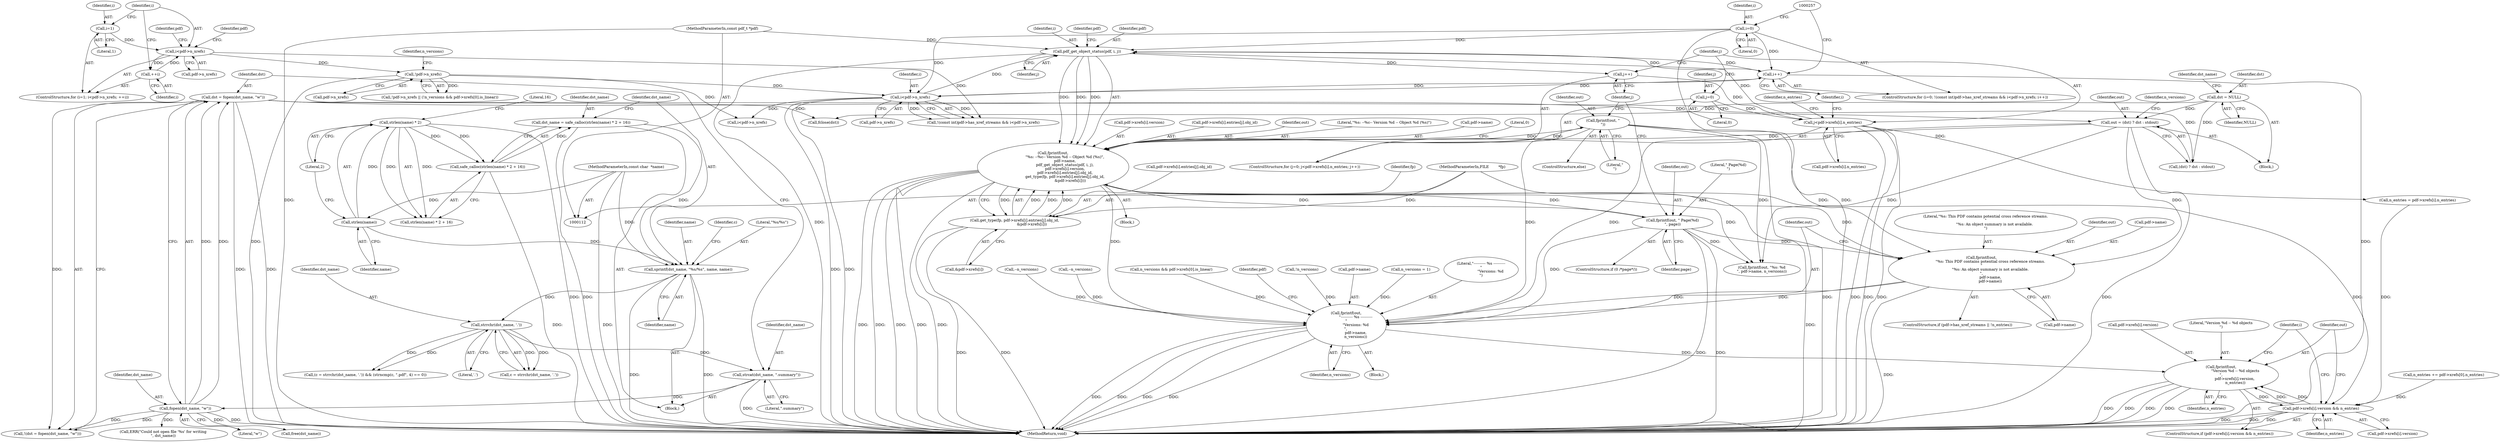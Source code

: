 digraph "0_pdfresurrect_0c4120fffa3dffe97b95c486a120eded82afe8a6_9@API" {
"1000362" [label="(Call,fprintf(out,\n               \"%s: This PDF contains potential cross reference streams.\n\"\n               \"%s: An object summary is not available.\n\",\n               pdf->name,\n               pdf->name))"];
"1000346" [label="(Call,fprintf(out, \"\n\"))"];
"1000292" [label="(Call,fprintf(out,\n                    \"%s: --%c-- Version %d -- Object %d (%s)\",\n                    pdf->name,\n                    pdf_get_object_status(pdf, i, j),\n                    pdf->xrefs[i].version,\n                    pdf->xrefs[i].entries[j].obj_id,\n                    get_type(fp, pdf->xrefs[i].entries[j].obj_id,\n                             &pdf->xrefs[i])))"];
"1000341" [label="(Call,fprintf(out, \" Page(%d)\n\", page))"];
"1000182" [label="(Call,out = (dst) ? dst : stdout)"];
"1000172" [label="(Call,dst = fopen(dst_name, \"w\"))"];
"1000174" [label="(Call,fopen(dst_name, \"w\"))"];
"1000167" [label="(Call,strcat(dst_name, \".summary\"))"];
"1000154" [label="(Call,strrchr(dst_name, '.'))"];
"1000145" [label="(Call,sprintf(dst_name, \"%s/%s\", name, name))"];
"1000136" [label="(Call,dst_name = safe_calloc(strlen(name) * 2 + 16))"];
"1000138" [label="(Call,safe_calloc(strlen(name) * 2 + 16))"];
"1000140" [label="(Call,strlen(name) * 2)"];
"1000141" [label="(Call,strlen(name))"];
"1000115" [label="(MethodParameterIn,const char  *name)"];
"1000127" [label="(Call,dst = NULL)"];
"1000298" [label="(Call,pdf_get_object_status(pdf, i, j))"];
"1000114" [label="(MethodParameterIn,const pdf_t *pdf)"];
"1000261" [label="(Call,i<pdf->n_xrefs)"];
"1000251" [label="(Call,i=0)"];
"1000266" [label="(Call,i++)"];
"1000230" [label="(Call,!pdf->n_xrefs)"];
"1000209" [label="(Call,i<pdf->n_xrefs)"];
"1000206" [label="(Call,i=1)"];
"1000214" [label="(Call,++i)"];
"1000278" [label="(Call,j<pdf->xrefs[i].n_entries)"];
"1000275" [label="(Call,j=0)"];
"1000287" [label="(Call,j++)"];
"1000320" [label="(Call,get_type(fp, pdf->xrefs[i].entries[j].obj_id,\n                             &pdf->xrefs[i]))"];
"1000113" [label="(MethodParameterIn,FILE        *fp)"];
"1000371" [label="(Call,fprintf(out,\n                \"---------- %s ----------\n\"\n                \"Versions: %d\n\", \n                pdf->name,\n                n_versions))"];
"1000440" [label="(Call,fprintf(out,\n                        \"Version %d -- %d objects\n\",\n                        pdf->xrefs[i].version, \n                        n_entries))"];
"1000431" [label="(Call,pdf->xrefs[i].version && n_entries)"];
"1000226" [label="(Call,--n_versions)"];
"1000275" [label="(Call,j=0)"];
"1000137" [label="(Identifier,dst_name)"];
"1000279" [label="(Identifier,j)"];
"1000443" [label="(Call,pdf->xrefs[i].version)"];
"1000277" [label="(Literal,0)"];
"1000252" [label="(Identifier,i)"];
"1000203" [label="(Call,--n_versions)"];
"1000250" [label="(ControlStructure,for (i=0; !(const int)pdf->has_xref_streams && i<pdf->n_xrefs; i++))"];
"1000129" [label="(Identifier,NULL)"];
"1000442" [label="(Literal,\"Version %d -- %d objects\n\")"];
"1000183" [label="(Identifier,out)"];
"1000127" [label="(Call,dst = NULL)"];
"1000364" [label="(Literal,\"%s: This PDF contains potential cross reference streams.\n\"\n               \"%s: An object summary is not available.\n\")"];
"1000302" [label="(Call,pdf->xrefs[i].version)"];
"1000301" [label="(Identifier,j)"];
"1000135" [label="(Block,)"];
"1000432" [label="(Call,pdf->xrefs[i].version)"];
"1000139" [label="(Call,strlen(name) * 2 + 16)"];
"1000371" [label="(Call,fprintf(out,\n                \"---------- %s ----------\n\"\n                \"Versions: %d\n\", \n                pdf->name,\n                n_versions))"];
"1000175" [label="(Identifier,dst_name)"];
"1000298" [label="(Call,pdf_get_object_status(pdf, i, j))"];
"1000362" [label="(Call,fprintf(out,\n               \"%s: This PDF contains potential cross reference streams.\n\"\n               \"%s: An object summary is not available.\n\",\n               pdf->name,\n               pdf->name))"];
"1000450" [label="(Identifier,n_entries)"];
"1000355" [label="(ControlStructure,if (pdf->has_xref_streams || !n_entries))"];
"1000172" [label="(Call,dst = fopen(dst_name, \"w\"))"];
"1000404" [label="(Call,n_entries = pdf->xrefs[i].n_entries)"];
"1000322" [label="(Call,pdf->xrefs[i].entries[j].obj_id)"];
"1000131" [label="(Identifier,dst_name)"];
"1000339" [label="(ControlStructure,if (0 /*page*/))"];
"1000209" [label="(Call,i<pdf->n_xrefs)"];
"1000173" [label="(Identifier,dst)"];
"1000299" [label="(Identifier,pdf)"];
"1000194" [label="(Call,n_versions && pdf->xrefs[0].is_linear)"];
"1000168" [label="(Identifier,dst_name)"];
"1000152" [label="(Call,c = strrchr(dst_name, '.'))"];
"1000253" [label="(Literal,0)"];
"1000115" [label="(MethodParameterIn,const char  *name)"];
"1000381" [label="(Identifier,pdf)"];
"1000333" [label="(Call,&pdf->xrefs[i])"];
"1000230" [label="(Call,!pdf->n_xrefs)"];
"1000439" [label="(Identifier,n_entries)"];
"1000140" [label="(Call,strlen(name) * 2)"];
"1000261" [label="(Call,i<pdf->n_xrefs)"];
"1000138" [label="(Call,safe_calloc(strlen(name) * 2 + 16))"];
"1000341" [label="(Call,fprintf(out, \" Page(%d)\n\", page))"];
"1000144" [label="(Literal,16)"];
"1000229" [label="(Call,!pdf->n_xrefs || (!n_versions && pdf->xrefs[0].is_linear))"];
"1000345" [label="(ControlStructure,else)"];
"1000117" [label="(Block,)"];
"1000189" [label="(Identifier,n_versions)"];
"1000387" [label="(Call,i<pdf->n_xrefs)"];
"1000235" [label="(Call,!n_versions)"];
"1000148" [label="(Identifier,name)"];
"1000153" [label="(Identifier,c)"];
"1000300" [label="(Identifier,i)"];
"1000287" [label="(Call,j++)"];
"1000232" [label="(Identifier,pdf)"];
"1000154" [label="(Call,strrchr(dst_name, '.'))"];
"1000305" [label="(Identifier,pdf)"];
"1000393" [label="(Identifier,i)"];
"1000151" [label="(Call,(c = strrchr(dst_name, '.')) && (strncmp(c, \".pdf\", 4) == 0))"];
"1000169" [label="(Literal,\".summary\")"];
"1000263" [label="(Call,pdf->n_xrefs)"];
"1000143" [label="(Literal,2)"];
"1000452" [label="(Call,fprintf(out, \"%s: %d\n\", pdf->name, n_versions))"];
"1000267" [label="(Identifier,i)"];
"1000440" [label="(Call,fprintf(out,\n                        \"Version %d -- %d objects\n\",\n                        pdf->xrefs[i].version, \n                        n_entries))"];
"1000254" [label="(Call,!(const int)pdf->has_xref_streams && i<pdf->n_xrefs)"];
"1000114" [label="(MethodParameterIn,const pdf_t *pdf)"];
"1000291" [label="(Identifier,n_entries)"];
"1000141" [label="(Call,strlen(name))"];
"1000184" [label="(Call,(dst) ? dst : stdout)"];
"1000309" [label="(Call,pdf->xrefs[i].entries[j].obj_id)"];
"1000343" [label="(Literal,\" Page(%d)\n\")"];
"1000342" [label="(Identifier,out)"];
"1000155" [label="(Identifier,dst_name)"];
"1000292" [label="(Call,fprintf(out,\n                    \"%s: --%c-- Version %d -- Object %d (%s)\",\n                    pdf->name,\n                    pdf_get_object_status(pdf, i, j),\n                    pdf->xrefs[i].version,\n                    pdf->xrefs[i].entries[j].obj_id,\n                    get_type(fp, pdf->xrefs[i].entries[j].obj_id,\n                             &pdf->xrefs[i])))"];
"1000142" [label="(Identifier,name)"];
"1000377" [label="(Identifier,n_versions)"];
"1000266" [label="(Call,i++)"];
"1000344" [label="(Identifier,page)"];
"1000211" [label="(Call,pdf->n_xrefs)"];
"1000441" [label="(Identifier,out)"];
"1000374" [label="(Call,pdf->name)"];
"1000363" [label="(Identifier,out)"];
"1000244" [label="(Call,n_versions = 1)"];
"1000176" [label="(Literal,\"w\")"];
"1000431" [label="(Call,pdf->xrefs[i].version && n_entries)"];
"1000146" [label="(Identifier,dst_name)"];
"1000346" [label="(Call,fprintf(out, \"\n\"))"];
"1000149" [label="(Identifier,name)"];
"1000293" [label="(Identifier,out)"];
"1000365" [label="(Call,pdf->name)"];
"1000147" [label="(Literal,\"%s/%s\")"];
"1000207" [label="(Identifier,i)"];
"1000276" [label="(Identifier,j)"];
"1000347" [label="(Identifier,out)"];
"1000320" [label="(Call,get_type(fp, pdf->xrefs[i].entries[j].obj_id,\n                             &pdf->xrefs[i]))"];
"1000262" [label="(Identifier,i)"];
"1000294" [label="(Literal,\"%s: --%c-- Version %d -- Object %d (%s)\")"];
"1000288" [label="(Identifier,j)"];
"1000464" [label="(Call,free(dst_name))"];
"1000289" [label="(Block,)"];
"1000156" [label="(Literal,'.')"];
"1000280" [label="(Call,pdf->xrefs[i].n_entries)"];
"1000128" [label="(Identifier,dst)"];
"1000348" [label="(Literal,\"\n\")"];
"1000321" [label="(Identifier,fp)"];
"1000372" [label="(Identifier,out)"];
"1000210" [label="(Identifier,i)"];
"1000368" [label="(Call,pdf->name)"];
"1000295" [label="(Call,pdf->name)"];
"1000354" [label="(Block,)"];
"1000182" [label="(Call,out = (dst) ? dst : stdout)"];
"1000174" [label="(Call,fopen(dst_name, \"w\"))"];
"1000251" [label="(Call,i=0)"];
"1000145" [label="(Call,sprintf(dst_name, \"%s/%s\", name, name))"];
"1000171" [label="(Call,!(dst = fopen(dst_name, \"w\")))"];
"1000214" [label="(Call,++i)"];
"1000178" [label="(Call,ERR(\"Could not open file '%s' for writing\n\", dst_name))"];
"1000205" [label="(ControlStructure,for (i=1; i<pdf->n_xrefs; ++i))"];
"1000236" [label="(Identifier,n_versions)"];
"1000466" [label="(MethodReturn,void)"];
"1000231" [label="(Call,pdf->n_xrefs)"];
"1000221" [label="(Identifier,pdf)"];
"1000373" [label="(Literal,\"---------- %s ----------\n\"\n                \"Versions: %d\n\")"];
"1000215" [label="(Identifier,i)"];
"1000206" [label="(Call,i=1)"];
"1000113" [label="(MethodParameterIn,FILE        *fp)"];
"1000340" [label="(Literal,0)"];
"1000430" [label="(ControlStructure,if (pdf->xrefs[i].version && n_entries))"];
"1000421" [label="(Call,n_entries += pdf->xrefs[0].n_entries)"];
"1000208" [label="(Literal,1)"];
"1000278" [label="(Call,j<pdf->xrefs[i].n_entries)"];
"1000462" [label="(Call,fclose(dst))"];
"1000167" [label="(Call,strcat(dst_name, \".summary\"))"];
"1000274" [label="(ControlStructure,for (j=0; j<pdf->xrefs[i].n_entries; j++))"];
"1000136" [label="(Call,dst_name = safe_calloc(strlen(name) * 2 + 16))"];
"1000362" -> "1000355"  [label="AST: "];
"1000362" -> "1000368"  [label="CFG: "];
"1000363" -> "1000362"  [label="AST: "];
"1000364" -> "1000362"  [label="AST: "];
"1000365" -> "1000362"  [label="AST: "];
"1000368" -> "1000362"  [label="AST: "];
"1000372" -> "1000362"  [label="CFG: "];
"1000362" -> "1000466"  [label="DDG: "];
"1000346" -> "1000362"  [label="DDG: "];
"1000341" -> "1000362"  [label="DDG: "];
"1000182" -> "1000362"  [label="DDG: "];
"1000292" -> "1000362"  [label="DDG: "];
"1000362" -> "1000371"  [label="DDG: "];
"1000362" -> "1000371"  [label="DDG: "];
"1000346" -> "1000345"  [label="AST: "];
"1000346" -> "1000348"  [label="CFG: "];
"1000347" -> "1000346"  [label="AST: "];
"1000348" -> "1000346"  [label="AST: "];
"1000288" -> "1000346"  [label="CFG: "];
"1000346" -> "1000466"  [label="DDG: "];
"1000346" -> "1000292"  [label="DDG: "];
"1000292" -> "1000346"  [label="DDG: "];
"1000346" -> "1000371"  [label="DDG: "];
"1000346" -> "1000452"  [label="DDG: "];
"1000292" -> "1000289"  [label="AST: "];
"1000292" -> "1000320"  [label="CFG: "];
"1000293" -> "1000292"  [label="AST: "];
"1000294" -> "1000292"  [label="AST: "];
"1000295" -> "1000292"  [label="AST: "];
"1000298" -> "1000292"  [label="AST: "];
"1000302" -> "1000292"  [label="AST: "];
"1000309" -> "1000292"  [label="AST: "];
"1000320" -> "1000292"  [label="AST: "];
"1000340" -> "1000292"  [label="CFG: "];
"1000292" -> "1000466"  [label="DDG: "];
"1000292" -> "1000466"  [label="DDG: "];
"1000292" -> "1000466"  [label="DDG: "];
"1000292" -> "1000466"  [label="DDG: "];
"1000292" -> "1000466"  [label="DDG: "];
"1000341" -> "1000292"  [label="DDG: "];
"1000182" -> "1000292"  [label="DDG: "];
"1000298" -> "1000292"  [label="DDG: "];
"1000298" -> "1000292"  [label="DDG: "];
"1000298" -> "1000292"  [label="DDG: "];
"1000320" -> "1000292"  [label="DDG: "];
"1000320" -> "1000292"  [label="DDG: "];
"1000320" -> "1000292"  [label="DDG: "];
"1000292" -> "1000320"  [label="DDG: "];
"1000292" -> "1000341"  [label="DDG: "];
"1000292" -> "1000371"  [label="DDG: "];
"1000292" -> "1000431"  [label="DDG: "];
"1000292" -> "1000452"  [label="DDG: "];
"1000341" -> "1000339"  [label="AST: "];
"1000341" -> "1000344"  [label="CFG: "];
"1000342" -> "1000341"  [label="AST: "];
"1000343" -> "1000341"  [label="AST: "];
"1000344" -> "1000341"  [label="AST: "];
"1000288" -> "1000341"  [label="CFG: "];
"1000341" -> "1000466"  [label="DDG: "];
"1000341" -> "1000466"  [label="DDG: "];
"1000341" -> "1000371"  [label="DDG: "];
"1000341" -> "1000452"  [label="DDG: "];
"1000182" -> "1000117"  [label="AST: "];
"1000182" -> "1000184"  [label="CFG: "];
"1000183" -> "1000182"  [label="AST: "];
"1000184" -> "1000182"  [label="AST: "];
"1000189" -> "1000182"  [label="CFG: "];
"1000182" -> "1000466"  [label="DDG: "];
"1000172" -> "1000182"  [label="DDG: "];
"1000127" -> "1000182"  [label="DDG: "];
"1000182" -> "1000371"  [label="DDG: "];
"1000182" -> "1000452"  [label="DDG: "];
"1000172" -> "1000171"  [label="AST: "];
"1000172" -> "1000174"  [label="CFG: "];
"1000173" -> "1000172"  [label="AST: "];
"1000174" -> "1000172"  [label="AST: "];
"1000171" -> "1000172"  [label="CFG: "];
"1000172" -> "1000466"  [label="DDG: "];
"1000172" -> "1000466"  [label="DDG: "];
"1000172" -> "1000171"  [label="DDG: "];
"1000174" -> "1000172"  [label="DDG: "];
"1000174" -> "1000172"  [label="DDG: "];
"1000172" -> "1000184"  [label="DDG: "];
"1000172" -> "1000462"  [label="DDG: "];
"1000174" -> "1000176"  [label="CFG: "];
"1000175" -> "1000174"  [label="AST: "];
"1000176" -> "1000174"  [label="AST: "];
"1000174" -> "1000466"  [label="DDG: "];
"1000174" -> "1000171"  [label="DDG: "];
"1000174" -> "1000171"  [label="DDG: "];
"1000167" -> "1000174"  [label="DDG: "];
"1000174" -> "1000178"  [label="DDG: "];
"1000174" -> "1000464"  [label="DDG: "];
"1000167" -> "1000135"  [label="AST: "];
"1000167" -> "1000169"  [label="CFG: "];
"1000168" -> "1000167"  [label="AST: "];
"1000169" -> "1000167"  [label="AST: "];
"1000173" -> "1000167"  [label="CFG: "];
"1000167" -> "1000466"  [label="DDG: "];
"1000154" -> "1000167"  [label="DDG: "];
"1000154" -> "1000152"  [label="AST: "];
"1000154" -> "1000156"  [label="CFG: "];
"1000155" -> "1000154"  [label="AST: "];
"1000156" -> "1000154"  [label="AST: "];
"1000152" -> "1000154"  [label="CFG: "];
"1000154" -> "1000151"  [label="DDG: "];
"1000154" -> "1000151"  [label="DDG: "];
"1000154" -> "1000152"  [label="DDG: "];
"1000154" -> "1000152"  [label="DDG: "];
"1000145" -> "1000154"  [label="DDG: "];
"1000145" -> "1000135"  [label="AST: "];
"1000145" -> "1000149"  [label="CFG: "];
"1000146" -> "1000145"  [label="AST: "];
"1000147" -> "1000145"  [label="AST: "];
"1000148" -> "1000145"  [label="AST: "];
"1000149" -> "1000145"  [label="AST: "];
"1000153" -> "1000145"  [label="CFG: "];
"1000145" -> "1000466"  [label="DDG: "];
"1000145" -> "1000466"  [label="DDG: "];
"1000136" -> "1000145"  [label="DDG: "];
"1000141" -> "1000145"  [label="DDG: "];
"1000115" -> "1000145"  [label="DDG: "];
"1000136" -> "1000135"  [label="AST: "];
"1000136" -> "1000138"  [label="CFG: "];
"1000137" -> "1000136"  [label="AST: "];
"1000138" -> "1000136"  [label="AST: "];
"1000146" -> "1000136"  [label="CFG: "];
"1000136" -> "1000466"  [label="DDG: "];
"1000138" -> "1000136"  [label="DDG: "];
"1000138" -> "1000139"  [label="CFG: "];
"1000139" -> "1000138"  [label="AST: "];
"1000138" -> "1000466"  [label="DDG: "];
"1000140" -> "1000138"  [label="DDG: "];
"1000140" -> "1000138"  [label="DDG: "];
"1000140" -> "1000139"  [label="AST: "];
"1000140" -> "1000143"  [label="CFG: "];
"1000141" -> "1000140"  [label="AST: "];
"1000143" -> "1000140"  [label="AST: "];
"1000144" -> "1000140"  [label="CFG: "];
"1000140" -> "1000466"  [label="DDG: "];
"1000140" -> "1000139"  [label="DDG: "];
"1000140" -> "1000139"  [label="DDG: "];
"1000141" -> "1000140"  [label="DDG: "];
"1000141" -> "1000142"  [label="CFG: "];
"1000142" -> "1000141"  [label="AST: "];
"1000143" -> "1000141"  [label="CFG: "];
"1000115" -> "1000141"  [label="DDG: "];
"1000115" -> "1000112"  [label="AST: "];
"1000115" -> "1000466"  [label="DDG: "];
"1000127" -> "1000117"  [label="AST: "];
"1000127" -> "1000129"  [label="CFG: "];
"1000128" -> "1000127"  [label="AST: "];
"1000129" -> "1000127"  [label="AST: "];
"1000131" -> "1000127"  [label="CFG: "];
"1000127" -> "1000184"  [label="DDG: "];
"1000127" -> "1000462"  [label="DDG: "];
"1000298" -> "1000301"  [label="CFG: "];
"1000299" -> "1000298"  [label="AST: "];
"1000300" -> "1000298"  [label="AST: "];
"1000301" -> "1000298"  [label="AST: "];
"1000305" -> "1000298"  [label="CFG: "];
"1000298" -> "1000466"  [label="DDG: "];
"1000298" -> "1000266"  [label="DDG: "];
"1000298" -> "1000287"  [label="DDG: "];
"1000114" -> "1000298"  [label="DDG: "];
"1000261" -> "1000298"  [label="DDG: "];
"1000251" -> "1000298"  [label="DDG: "];
"1000266" -> "1000298"  [label="DDG: "];
"1000278" -> "1000298"  [label="DDG: "];
"1000114" -> "1000112"  [label="AST: "];
"1000114" -> "1000466"  [label="DDG: "];
"1000261" -> "1000254"  [label="AST: "];
"1000261" -> "1000263"  [label="CFG: "];
"1000262" -> "1000261"  [label="AST: "];
"1000263" -> "1000261"  [label="AST: "];
"1000254" -> "1000261"  [label="CFG: "];
"1000261" -> "1000466"  [label="DDG: "];
"1000261" -> "1000466"  [label="DDG: "];
"1000261" -> "1000254"  [label="DDG: "];
"1000261" -> "1000254"  [label="DDG: "];
"1000251" -> "1000261"  [label="DDG: "];
"1000266" -> "1000261"  [label="DDG: "];
"1000230" -> "1000261"  [label="DDG: "];
"1000261" -> "1000266"  [label="DDG: "];
"1000261" -> "1000387"  [label="DDG: "];
"1000251" -> "1000250"  [label="AST: "];
"1000251" -> "1000253"  [label="CFG: "];
"1000252" -> "1000251"  [label="AST: "];
"1000253" -> "1000251"  [label="AST: "];
"1000257" -> "1000251"  [label="CFG: "];
"1000251" -> "1000466"  [label="DDG: "];
"1000251" -> "1000266"  [label="DDG: "];
"1000266" -> "1000250"  [label="AST: "];
"1000266" -> "1000267"  [label="CFG: "];
"1000267" -> "1000266"  [label="AST: "];
"1000257" -> "1000266"  [label="CFG: "];
"1000266" -> "1000466"  [label="DDG: "];
"1000230" -> "1000229"  [label="AST: "];
"1000230" -> "1000231"  [label="CFG: "];
"1000231" -> "1000230"  [label="AST: "];
"1000236" -> "1000230"  [label="CFG: "];
"1000229" -> "1000230"  [label="CFG: "];
"1000230" -> "1000466"  [label="DDG: "];
"1000230" -> "1000229"  [label="DDG: "];
"1000209" -> "1000230"  [label="DDG: "];
"1000230" -> "1000387"  [label="DDG: "];
"1000209" -> "1000205"  [label="AST: "];
"1000209" -> "1000211"  [label="CFG: "];
"1000210" -> "1000209"  [label="AST: "];
"1000211" -> "1000209"  [label="AST: "];
"1000221" -> "1000209"  [label="CFG: "];
"1000232" -> "1000209"  [label="CFG: "];
"1000206" -> "1000209"  [label="DDG: "];
"1000214" -> "1000209"  [label="DDG: "];
"1000209" -> "1000214"  [label="DDG: "];
"1000209" -> "1000254"  [label="DDG: "];
"1000206" -> "1000205"  [label="AST: "];
"1000206" -> "1000208"  [label="CFG: "];
"1000207" -> "1000206"  [label="AST: "];
"1000208" -> "1000206"  [label="AST: "];
"1000210" -> "1000206"  [label="CFG: "];
"1000214" -> "1000205"  [label="AST: "];
"1000214" -> "1000215"  [label="CFG: "];
"1000215" -> "1000214"  [label="AST: "];
"1000210" -> "1000214"  [label="CFG: "];
"1000278" -> "1000274"  [label="AST: "];
"1000278" -> "1000280"  [label="CFG: "];
"1000279" -> "1000278"  [label="AST: "];
"1000280" -> "1000278"  [label="AST: "];
"1000291" -> "1000278"  [label="CFG: "];
"1000267" -> "1000278"  [label="CFG: "];
"1000278" -> "1000466"  [label="DDG: "];
"1000278" -> "1000466"  [label="DDG: "];
"1000278" -> "1000466"  [label="DDG: "];
"1000275" -> "1000278"  [label="DDG: "];
"1000287" -> "1000278"  [label="DDG: "];
"1000278" -> "1000404"  [label="DDG: "];
"1000275" -> "1000274"  [label="AST: "];
"1000275" -> "1000277"  [label="CFG: "];
"1000276" -> "1000275"  [label="AST: "];
"1000277" -> "1000275"  [label="AST: "];
"1000279" -> "1000275"  [label="CFG: "];
"1000287" -> "1000274"  [label="AST: "];
"1000287" -> "1000288"  [label="CFG: "];
"1000288" -> "1000287"  [label="AST: "];
"1000279" -> "1000287"  [label="CFG: "];
"1000320" -> "1000333"  [label="CFG: "];
"1000321" -> "1000320"  [label="AST: "];
"1000322" -> "1000320"  [label="AST: "];
"1000333" -> "1000320"  [label="AST: "];
"1000320" -> "1000466"  [label="DDG: "];
"1000320" -> "1000466"  [label="DDG: "];
"1000113" -> "1000320"  [label="DDG: "];
"1000113" -> "1000112"  [label="AST: "];
"1000113" -> "1000466"  [label="DDG: "];
"1000371" -> "1000354"  [label="AST: "];
"1000371" -> "1000377"  [label="CFG: "];
"1000372" -> "1000371"  [label="AST: "];
"1000373" -> "1000371"  [label="AST: "];
"1000374" -> "1000371"  [label="AST: "];
"1000377" -> "1000371"  [label="AST: "];
"1000381" -> "1000371"  [label="CFG: "];
"1000371" -> "1000466"  [label="DDG: "];
"1000371" -> "1000466"  [label="DDG: "];
"1000371" -> "1000466"  [label="DDG: "];
"1000371" -> "1000466"  [label="DDG: "];
"1000226" -> "1000371"  [label="DDG: "];
"1000235" -> "1000371"  [label="DDG: "];
"1000194" -> "1000371"  [label="DDG: "];
"1000244" -> "1000371"  [label="DDG: "];
"1000203" -> "1000371"  [label="DDG: "];
"1000371" -> "1000440"  [label="DDG: "];
"1000440" -> "1000430"  [label="AST: "];
"1000440" -> "1000450"  [label="CFG: "];
"1000441" -> "1000440"  [label="AST: "];
"1000442" -> "1000440"  [label="AST: "];
"1000443" -> "1000440"  [label="AST: "];
"1000450" -> "1000440"  [label="AST: "];
"1000393" -> "1000440"  [label="CFG: "];
"1000440" -> "1000466"  [label="DDG: "];
"1000440" -> "1000466"  [label="DDG: "];
"1000440" -> "1000466"  [label="DDG: "];
"1000440" -> "1000466"  [label="DDG: "];
"1000440" -> "1000431"  [label="DDG: "];
"1000431" -> "1000440"  [label="DDG: "];
"1000431" -> "1000440"  [label="DDG: "];
"1000431" -> "1000430"  [label="AST: "];
"1000431" -> "1000432"  [label="CFG: "];
"1000431" -> "1000439"  [label="CFG: "];
"1000432" -> "1000431"  [label="AST: "];
"1000439" -> "1000431"  [label="AST: "];
"1000441" -> "1000431"  [label="CFG: "];
"1000393" -> "1000431"  [label="CFG: "];
"1000431" -> "1000466"  [label="DDG: "];
"1000431" -> "1000466"  [label="DDG: "];
"1000431" -> "1000466"  [label="DDG: "];
"1000404" -> "1000431"  [label="DDG: "];
"1000421" -> "1000431"  [label="DDG: "];
}
